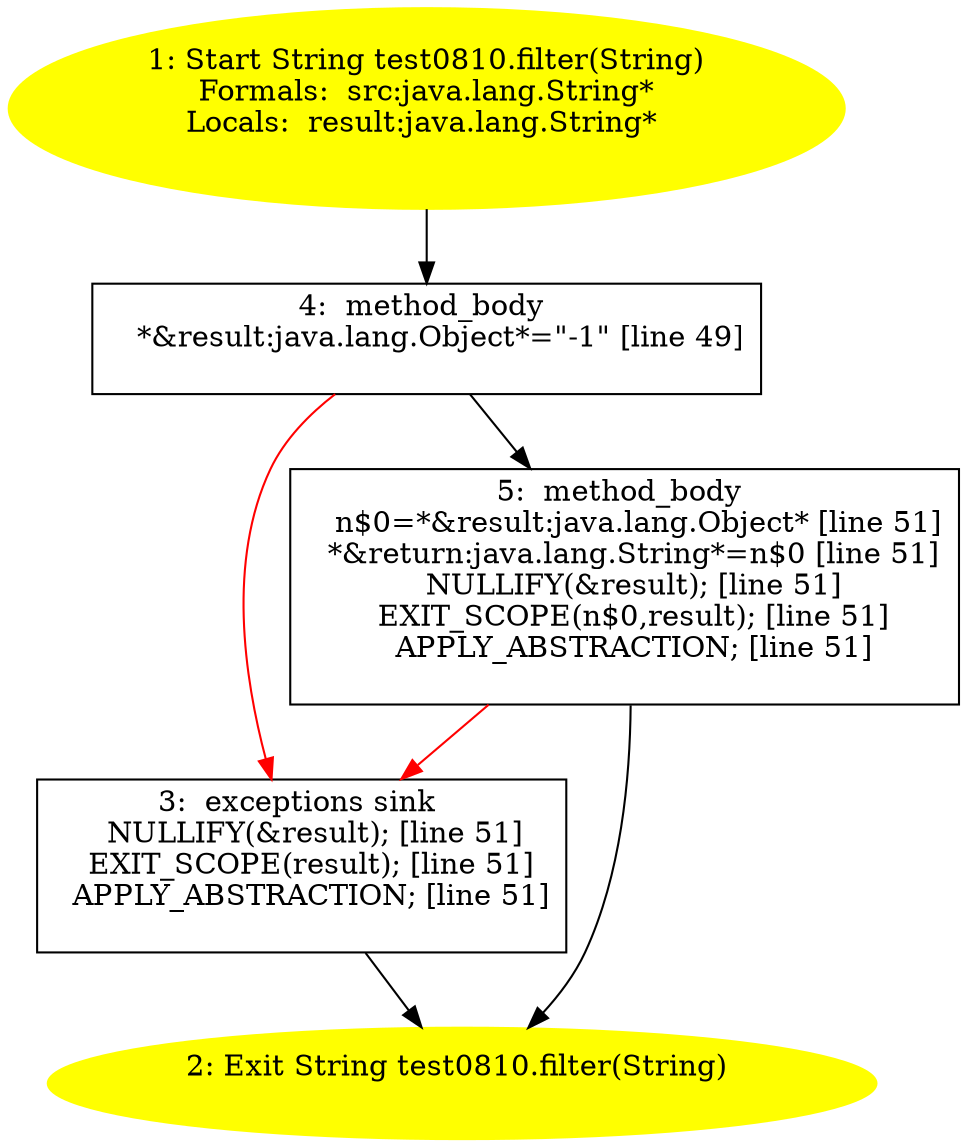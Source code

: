 /* @generated */
digraph cfg {
"com.dulishuo.test.test0810.filter(java.lang.String):java.lang.String.a26f9146862e0294ac2a882e489eaa1d_1" [label="1: Start String test0810.filter(String)\nFormals:  src:java.lang.String*\nLocals:  result:java.lang.String* \n  " color=yellow style=filled]
	

	 "com.dulishuo.test.test0810.filter(java.lang.String):java.lang.String.a26f9146862e0294ac2a882e489eaa1d_1" -> "com.dulishuo.test.test0810.filter(java.lang.String):java.lang.String.a26f9146862e0294ac2a882e489eaa1d_4" ;
"com.dulishuo.test.test0810.filter(java.lang.String):java.lang.String.a26f9146862e0294ac2a882e489eaa1d_2" [label="2: Exit String test0810.filter(String) \n  " color=yellow style=filled]
	

"com.dulishuo.test.test0810.filter(java.lang.String):java.lang.String.a26f9146862e0294ac2a882e489eaa1d_3" [label="3:  exceptions sink \n   NULLIFY(&result); [line 51]\n  EXIT_SCOPE(result); [line 51]\n  APPLY_ABSTRACTION; [line 51]\n " shape="box"]
	

	 "com.dulishuo.test.test0810.filter(java.lang.String):java.lang.String.a26f9146862e0294ac2a882e489eaa1d_3" -> "com.dulishuo.test.test0810.filter(java.lang.String):java.lang.String.a26f9146862e0294ac2a882e489eaa1d_2" ;
"com.dulishuo.test.test0810.filter(java.lang.String):java.lang.String.a26f9146862e0294ac2a882e489eaa1d_4" [label="4:  method_body \n   *&result:java.lang.Object*=\"-1\" [line 49]\n " shape="box"]
	

	 "com.dulishuo.test.test0810.filter(java.lang.String):java.lang.String.a26f9146862e0294ac2a882e489eaa1d_4" -> "com.dulishuo.test.test0810.filter(java.lang.String):java.lang.String.a26f9146862e0294ac2a882e489eaa1d_5" ;
	 "com.dulishuo.test.test0810.filter(java.lang.String):java.lang.String.a26f9146862e0294ac2a882e489eaa1d_4" -> "com.dulishuo.test.test0810.filter(java.lang.String):java.lang.String.a26f9146862e0294ac2a882e489eaa1d_3" [color="red" ];
"com.dulishuo.test.test0810.filter(java.lang.String):java.lang.String.a26f9146862e0294ac2a882e489eaa1d_5" [label="5:  method_body \n   n$0=*&result:java.lang.Object* [line 51]\n  *&return:java.lang.String*=n$0 [line 51]\n  NULLIFY(&result); [line 51]\n  EXIT_SCOPE(n$0,result); [line 51]\n  APPLY_ABSTRACTION; [line 51]\n " shape="box"]
	

	 "com.dulishuo.test.test0810.filter(java.lang.String):java.lang.String.a26f9146862e0294ac2a882e489eaa1d_5" -> "com.dulishuo.test.test0810.filter(java.lang.String):java.lang.String.a26f9146862e0294ac2a882e489eaa1d_2" ;
	 "com.dulishuo.test.test0810.filter(java.lang.String):java.lang.String.a26f9146862e0294ac2a882e489eaa1d_5" -> "com.dulishuo.test.test0810.filter(java.lang.String):java.lang.String.a26f9146862e0294ac2a882e489eaa1d_3" [color="red" ];
}
